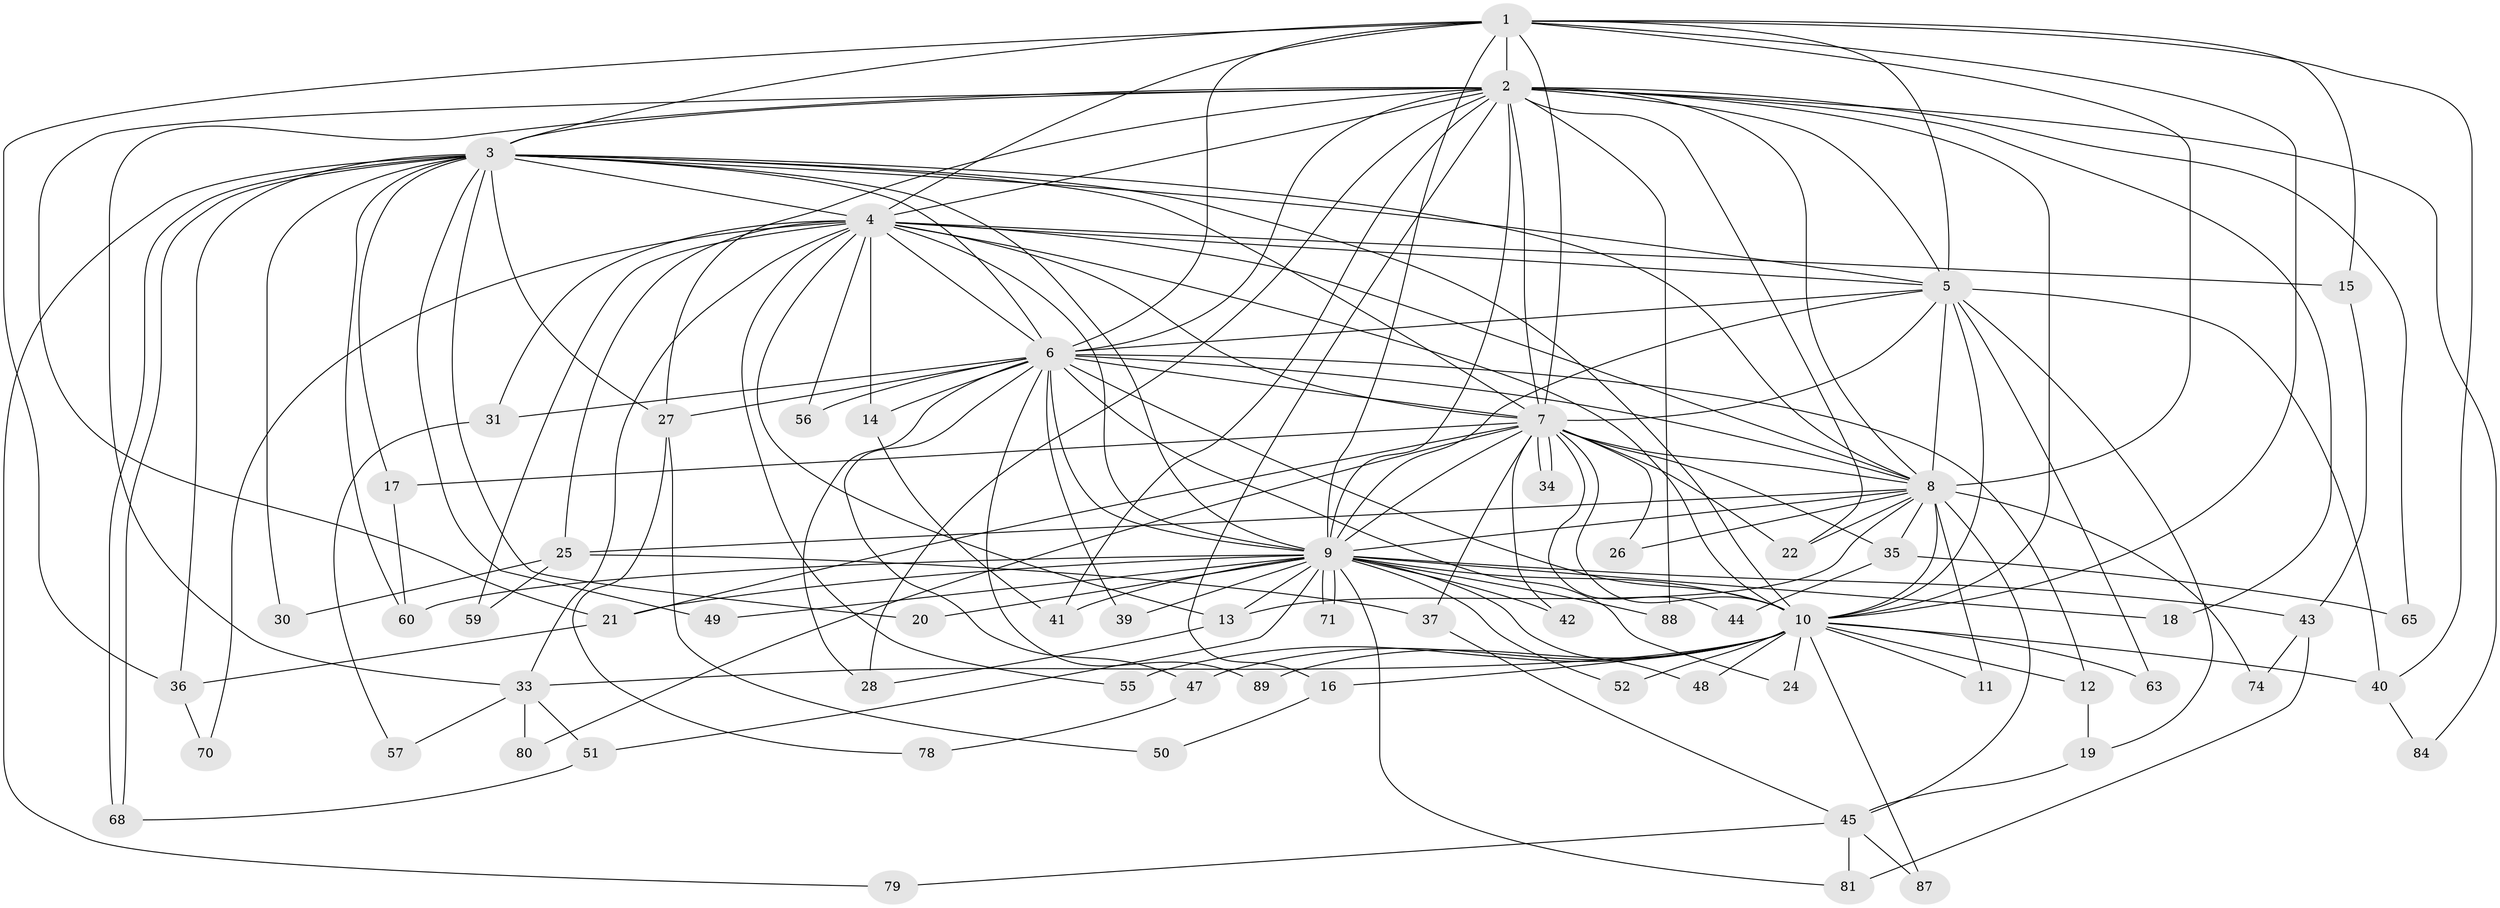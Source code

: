 // Generated by graph-tools (version 1.1) at 2025/23/03/03/25 07:23:37]
// undirected, 66 vertices, 170 edges
graph export_dot {
graph [start="1"]
  node [color=gray90,style=filled];
  1;
  2 [super="+86"];
  3 [super="+58"];
  4 [super="+76"];
  5 [super="+32"];
  6 [super="+64"];
  7 [super="+54"];
  8 [super="+85"];
  9 [super="+83"];
  10 [super="+23"];
  11;
  12;
  13 [super="+61"];
  14 [super="+72"];
  15;
  16;
  17;
  18;
  19;
  20;
  21 [super="+67"];
  22 [super="+53"];
  24;
  25 [super="+29"];
  26;
  27 [super="+82"];
  28 [super="+38"];
  30;
  31;
  33 [super="+77"];
  34;
  35 [super="+75"];
  36 [super="+46"];
  37;
  39;
  40 [super="+66"];
  41;
  42;
  43;
  44;
  45 [super="+62"];
  47;
  48;
  49;
  50;
  51 [super="+69"];
  52;
  55;
  56;
  57;
  59;
  60 [super="+73"];
  63;
  65;
  68;
  70;
  71;
  74;
  78;
  79;
  80;
  81;
  84;
  87;
  88;
  89;
  1 -- 2 [weight=2];
  1 -- 3;
  1 -- 4;
  1 -- 5;
  1 -- 6;
  1 -- 7;
  1 -- 8;
  1 -- 9;
  1 -- 10;
  1 -- 15;
  1 -- 40;
  1 -- 36;
  2 -- 3;
  2 -- 4;
  2 -- 5;
  2 -- 6;
  2 -- 7;
  2 -- 8;
  2 -- 9;
  2 -- 10;
  2 -- 16;
  2 -- 18;
  2 -- 21;
  2 -- 22;
  2 -- 28;
  2 -- 41;
  2 -- 65;
  2 -- 84;
  2 -- 88;
  2 -- 33;
  2 -- 27;
  3 -- 4;
  3 -- 5;
  3 -- 6;
  3 -- 7;
  3 -- 8;
  3 -- 9;
  3 -- 10;
  3 -- 17;
  3 -- 20;
  3 -- 27;
  3 -- 30;
  3 -- 36;
  3 -- 49;
  3 -- 60;
  3 -- 68;
  3 -- 68;
  3 -- 79;
  4 -- 5;
  4 -- 6;
  4 -- 7 [weight=2];
  4 -- 8;
  4 -- 9;
  4 -- 10;
  4 -- 14;
  4 -- 15;
  4 -- 25 [weight=2];
  4 -- 31;
  4 -- 33;
  4 -- 55;
  4 -- 56;
  4 -- 59;
  4 -- 70;
  4 -- 13;
  5 -- 6;
  5 -- 7;
  5 -- 8;
  5 -- 9;
  5 -- 10 [weight=2];
  5 -- 19;
  5 -- 63;
  5 -- 40;
  6 -- 7;
  6 -- 8;
  6 -- 9;
  6 -- 10;
  6 -- 12;
  6 -- 14;
  6 -- 24;
  6 -- 27;
  6 -- 31;
  6 -- 39;
  6 -- 47;
  6 -- 56;
  6 -- 89;
  6 -- 28;
  7 -- 8 [weight=2];
  7 -- 9;
  7 -- 10;
  7 -- 17;
  7 -- 21;
  7 -- 26;
  7 -- 34;
  7 -- 34;
  7 -- 35;
  7 -- 37;
  7 -- 42;
  7 -- 44;
  7 -- 80;
  7 -- 22;
  8 -- 9;
  8 -- 10;
  8 -- 11;
  8 -- 13;
  8 -- 22;
  8 -- 25;
  8 -- 26;
  8 -- 35;
  8 -- 45;
  8 -- 74;
  9 -- 10 [weight=2];
  9 -- 13;
  9 -- 18;
  9 -- 20;
  9 -- 39;
  9 -- 41;
  9 -- 42;
  9 -- 43;
  9 -- 48;
  9 -- 49;
  9 -- 51;
  9 -- 52;
  9 -- 60;
  9 -- 71;
  9 -- 71;
  9 -- 88;
  9 -- 81;
  9 -- 21;
  10 -- 11;
  10 -- 12;
  10 -- 16;
  10 -- 24;
  10 -- 33;
  10 -- 40;
  10 -- 47;
  10 -- 48;
  10 -- 52;
  10 -- 55;
  10 -- 63;
  10 -- 87;
  10 -- 89;
  12 -- 19;
  13 -- 28;
  14 -- 41;
  15 -- 43;
  16 -- 50;
  17 -- 60;
  19 -- 45;
  21 -- 36;
  25 -- 37;
  25 -- 59;
  25 -- 30;
  27 -- 50;
  27 -- 78;
  31 -- 57;
  33 -- 51;
  33 -- 57;
  33 -- 80;
  35 -- 44;
  35 -- 65 [weight=2];
  36 -- 70;
  37 -- 45;
  40 -- 84;
  43 -- 74;
  43 -- 81;
  45 -- 81;
  45 -- 79;
  45 -- 87;
  47 -- 78;
  51 -- 68;
}
